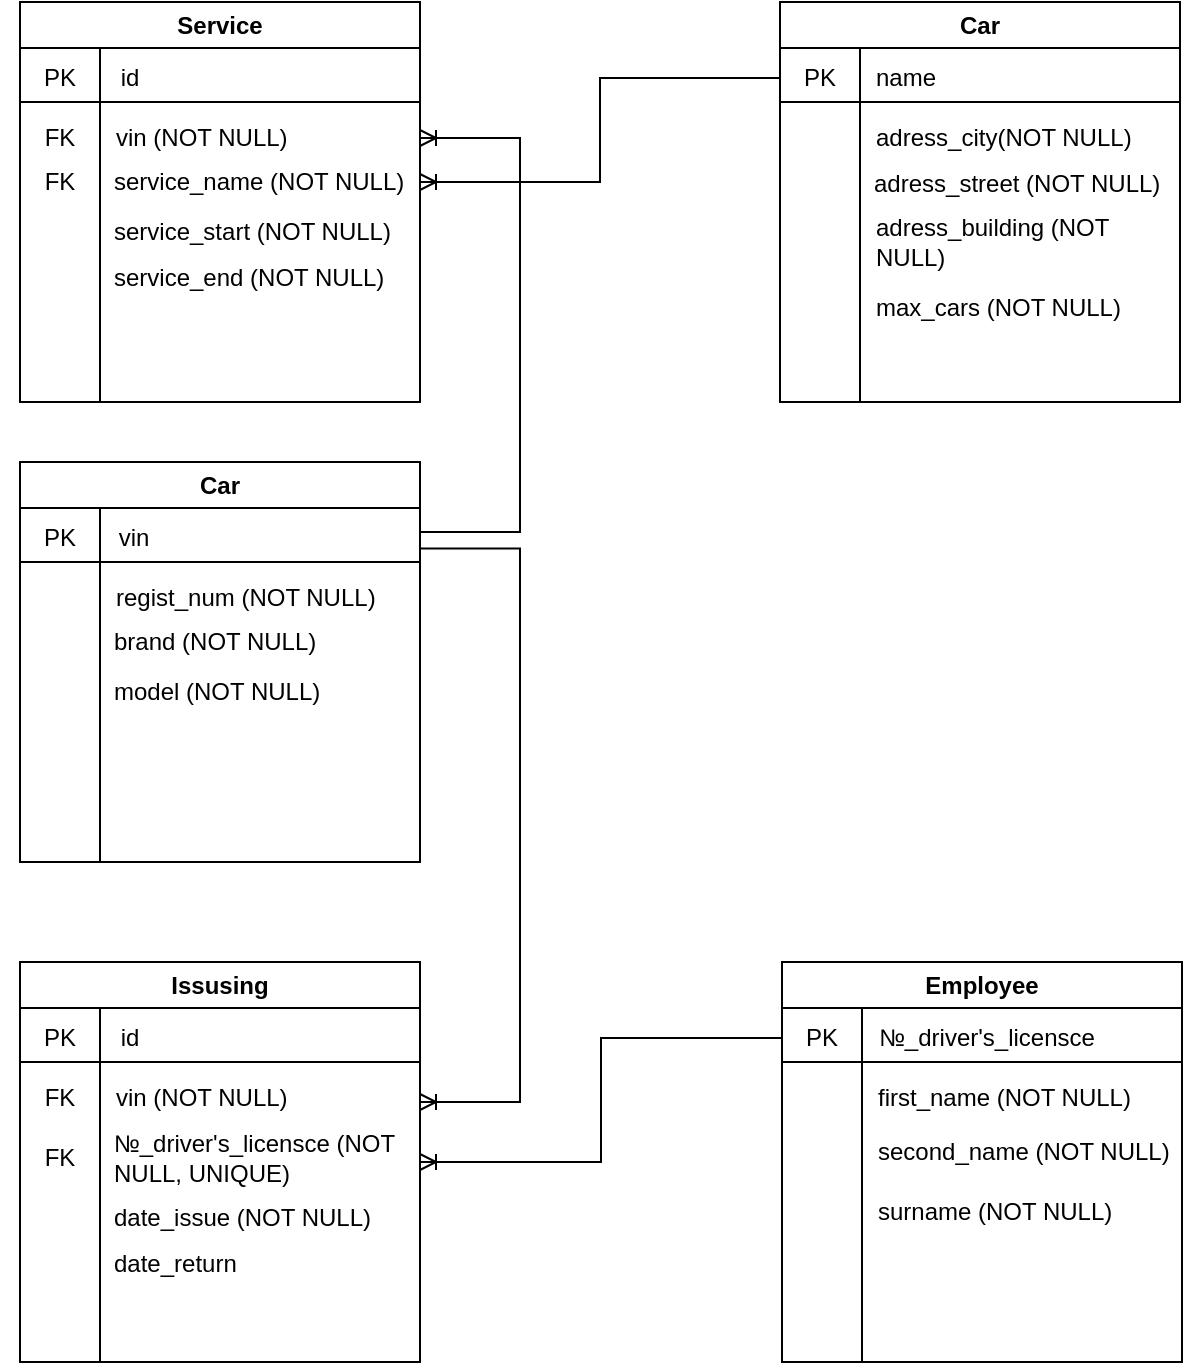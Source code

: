 <mxfile version="21.8.2" type="device">
  <diagram name="Page-1" id="dSGyD1wzsmgGo0dMCQRR">
    <mxGraphModel dx="1434" dy="782" grid="1" gridSize="10" guides="1" tooltips="1" connect="1" arrows="1" fold="1" page="1" pageScale="1" pageWidth="827" pageHeight="1169" math="0" shadow="0">
      <root>
        <mxCell id="0" />
        <mxCell id="1" parent="0" />
        <mxCell id="rdbbEUeV5dIYCpDkVzWQ-1" value="Service" style="swimlane;whiteSpace=wrap;html=1;" parent="1" vertex="1">
          <mxGeometry x="120" y="50" width="200" height="200" as="geometry" />
        </mxCell>
        <mxCell id="LovLC7l2qMn9VrOVw8My-13" value="" style="rounded=0;whiteSpace=wrap;html=1;" vertex="1" parent="rdbbEUeV5dIYCpDkVzWQ-1">
          <mxGeometry y="23" width="40" height="177" as="geometry" />
        </mxCell>
        <mxCell id="LovLC7l2qMn9VrOVw8My-10" value="" style="rounded=0;whiteSpace=wrap;html=1;fillColor=none;" vertex="1" parent="rdbbEUeV5dIYCpDkVzWQ-1">
          <mxGeometry y="23" width="200" height="27" as="geometry" />
        </mxCell>
        <mxCell id="LovLC7l2qMn9VrOVw8My-11" value="PK" style="text;html=1;strokeColor=none;fillColor=none;align=center;verticalAlign=middle;whiteSpace=wrap;rounded=0;" vertex="1" parent="rdbbEUeV5dIYCpDkVzWQ-1">
          <mxGeometry x="-10" y="23" width="60" height="30" as="geometry" />
        </mxCell>
        <mxCell id="LovLC7l2qMn9VrOVw8My-14" value="vin (NOT NULL)" style="text;html=1;strokeColor=none;fillColor=none;align=left;verticalAlign=middle;whiteSpace=wrap;rounded=0;" vertex="1" parent="rdbbEUeV5dIYCpDkVzWQ-1">
          <mxGeometry x="46" y="53" width="100" height="30" as="geometry" />
        </mxCell>
        <mxCell id="LovLC7l2qMn9VrOVw8My-15" value="service_name (NOT NULL)" style="text;html=1;strokeColor=none;fillColor=none;align=left;verticalAlign=middle;whiteSpace=wrap;rounded=0;" vertex="1" parent="rdbbEUeV5dIYCpDkVzWQ-1">
          <mxGeometry x="45" y="75" width="148" height="30" as="geometry" />
        </mxCell>
        <mxCell id="LovLC7l2qMn9VrOVw8My-17" value="FK" style="text;html=1;strokeColor=none;fillColor=none;align=center;verticalAlign=middle;whiteSpace=wrap;rounded=0;" vertex="1" parent="rdbbEUeV5dIYCpDkVzWQ-1">
          <mxGeometry y="75" width="40" height="30" as="geometry" />
        </mxCell>
        <mxCell id="LovLC7l2qMn9VrOVw8My-18" value="service_start (NOT NULL)" style="text;html=1;strokeColor=none;fillColor=none;align=left;verticalAlign=middle;whiteSpace=wrap;rounded=0;" vertex="1" parent="rdbbEUeV5dIYCpDkVzWQ-1">
          <mxGeometry x="45" y="99.5" width="148" height="30" as="geometry" />
        </mxCell>
        <mxCell id="LovLC7l2qMn9VrOVw8My-19" value="service_end (NOT NULL)" style="text;html=1;strokeColor=none;fillColor=none;align=left;verticalAlign=middle;whiteSpace=wrap;rounded=0;" vertex="1" parent="rdbbEUeV5dIYCpDkVzWQ-1">
          <mxGeometry x="45" y="123" width="148" height="30" as="geometry" />
        </mxCell>
        <mxCell id="LovLC7l2qMn9VrOVw8My-16" value="FK" style="text;html=1;strokeColor=none;fillColor=none;align=center;verticalAlign=middle;whiteSpace=wrap;rounded=0;" vertex="1" parent="rdbbEUeV5dIYCpDkVzWQ-1">
          <mxGeometry y="53" width="40" height="30" as="geometry" />
        </mxCell>
        <mxCell id="LovLC7l2qMn9VrOVw8My-12" value="id" style="text;html=1;strokeColor=none;fillColor=none;align=center;verticalAlign=middle;whiteSpace=wrap;rounded=0;" vertex="1" parent="1">
          <mxGeometry x="145" y="73" width="60" height="30" as="geometry" />
        </mxCell>
        <mxCell id="LovLC7l2qMn9VrOVw8My-32" value="Car" style="swimlane;whiteSpace=wrap;html=1;" vertex="1" parent="1">
          <mxGeometry x="120" y="280" width="200" height="200" as="geometry" />
        </mxCell>
        <mxCell id="LovLC7l2qMn9VrOVw8My-33" value="" style="rounded=0;whiteSpace=wrap;html=1;" vertex="1" parent="LovLC7l2qMn9VrOVw8My-32">
          <mxGeometry y="23" width="40" height="177" as="geometry" />
        </mxCell>
        <mxCell id="LovLC7l2qMn9VrOVw8My-34" value="" style="rounded=0;whiteSpace=wrap;html=1;fillColor=none;" vertex="1" parent="LovLC7l2qMn9VrOVw8My-32">
          <mxGeometry y="23" width="200" height="27" as="geometry" />
        </mxCell>
        <mxCell id="LovLC7l2qMn9VrOVw8My-35" value="PK" style="text;html=1;strokeColor=none;fillColor=none;align=center;verticalAlign=middle;whiteSpace=wrap;rounded=0;" vertex="1" parent="LovLC7l2qMn9VrOVw8My-32">
          <mxGeometry x="-10" y="23" width="60" height="30" as="geometry" />
        </mxCell>
        <mxCell id="LovLC7l2qMn9VrOVw8My-36" value="regist_num (NOT NULL)" style="text;html=1;strokeColor=none;fillColor=none;align=left;verticalAlign=middle;whiteSpace=wrap;rounded=0;" vertex="1" parent="LovLC7l2qMn9VrOVw8My-32">
          <mxGeometry x="46" y="53" width="134" height="30" as="geometry" />
        </mxCell>
        <mxCell id="LovLC7l2qMn9VrOVw8My-37" value="brand (NOT NULL)" style="text;html=1;strokeColor=none;fillColor=none;align=left;verticalAlign=middle;whiteSpace=wrap;rounded=0;" vertex="1" parent="LovLC7l2qMn9VrOVw8My-32">
          <mxGeometry x="45" y="75" width="148" height="30" as="geometry" />
        </mxCell>
        <mxCell id="LovLC7l2qMn9VrOVw8My-39" value="model (NOT NULL)" style="text;html=1;strokeColor=none;fillColor=none;align=left;verticalAlign=middle;whiteSpace=wrap;rounded=0;" vertex="1" parent="LovLC7l2qMn9VrOVw8My-32">
          <mxGeometry x="45" y="99.5" width="148" height="30" as="geometry" />
        </mxCell>
        <mxCell id="LovLC7l2qMn9VrOVw8My-41" value="vin" style="text;html=1;strokeColor=none;fillColor=none;align=center;verticalAlign=middle;whiteSpace=wrap;rounded=0;" vertex="1" parent="LovLC7l2qMn9VrOVw8My-32">
          <mxGeometry x="27" y="23" width="60" height="30" as="geometry" />
        </mxCell>
        <mxCell id="LovLC7l2qMn9VrOVw8My-44" value="" style="fontSize=12;html=1;endArrow=ERoneToMany;rounded=0;edgeStyle=elbowEdgeStyle;" edge="1" parent="1">
          <mxGeometry width="100" height="100" relative="1" as="geometry">
            <mxPoint x="320" y="315" as="sourcePoint" />
            <mxPoint x="320" y="118" as="targetPoint" />
            <Array as="points">
              <mxPoint x="370" y="210" />
            </Array>
          </mxGeometry>
        </mxCell>
        <mxCell id="LovLC7l2qMn9VrOVw8My-45" value="Car" style="swimlane;whiteSpace=wrap;html=1;" vertex="1" parent="1">
          <mxGeometry x="500" y="50" width="200" height="200" as="geometry" />
        </mxCell>
        <mxCell id="LovLC7l2qMn9VrOVw8My-46" value="" style="rounded=0;whiteSpace=wrap;html=1;" vertex="1" parent="LovLC7l2qMn9VrOVw8My-45">
          <mxGeometry y="23" width="40" height="177" as="geometry" />
        </mxCell>
        <mxCell id="LovLC7l2qMn9VrOVw8My-47" value="" style="rounded=0;whiteSpace=wrap;html=1;fillColor=none;" vertex="1" parent="LovLC7l2qMn9VrOVw8My-45">
          <mxGeometry y="23" width="200" height="27" as="geometry" />
        </mxCell>
        <mxCell id="LovLC7l2qMn9VrOVw8My-48" value="PK" style="text;html=1;strokeColor=none;fillColor=none;align=center;verticalAlign=middle;whiteSpace=wrap;rounded=0;" vertex="1" parent="LovLC7l2qMn9VrOVw8My-45">
          <mxGeometry y="23" width="40" height="30" as="geometry" />
        </mxCell>
        <mxCell id="LovLC7l2qMn9VrOVw8My-49" value="adress_city(NOT NULL)" style="text;html=1;strokeColor=none;fillColor=none;align=left;verticalAlign=middle;whiteSpace=wrap;rounded=0;" vertex="1" parent="LovLC7l2qMn9VrOVw8My-45">
          <mxGeometry x="46" y="53" width="134" height="30" as="geometry" />
        </mxCell>
        <mxCell id="LovLC7l2qMn9VrOVw8My-51" value="adress_building (NOT NULL)" style="text;html=1;strokeColor=none;fillColor=none;align=left;verticalAlign=middle;whiteSpace=wrap;rounded=0;" vertex="1" parent="LovLC7l2qMn9VrOVw8My-45">
          <mxGeometry x="46" y="105" width="155" height="30" as="geometry" />
        </mxCell>
        <mxCell id="LovLC7l2qMn9VrOVw8My-52" value="name" style="text;html=1;strokeColor=none;fillColor=none;align=left;verticalAlign=middle;whiteSpace=wrap;rounded=0;" vertex="1" parent="LovLC7l2qMn9VrOVw8My-45">
          <mxGeometry x="46" y="23" width="60" height="30" as="geometry" />
        </mxCell>
        <mxCell id="LovLC7l2qMn9VrOVw8My-50" value="adress_street (NOT NULL)" style="text;html=1;strokeColor=none;fillColor=none;align=left;verticalAlign=middle;whiteSpace=wrap;rounded=0;" vertex="1" parent="1">
          <mxGeometry x="545" y="126" width="148" height="30" as="geometry" />
        </mxCell>
        <mxCell id="LovLC7l2qMn9VrOVw8My-53" value="max_cars (NOT NULL)" style="text;html=1;strokeColor=none;fillColor=none;align=left;verticalAlign=middle;whiteSpace=wrap;rounded=0;" vertex="1" parent="1">
          <mxGeometry x="546" y="188" width="155" height="30" as="geometry" />
        </mxCell>
        <mxCell id="LovLC7l2qMn9VrOVw8My-54" value="" style="edgeStyle=elbowEdgeStyle;fontSize=12;html=1;endArrow=ERoneToMany;rounded=0;" edge="1" parent="1" source="LovLC7l2qMn9VrOVw8My-48">
          <mxGeometry width="100" height="100" relative="1" as="geometry">
            <mxPoint x="340" y="230" as="sourcePoint" />
            <mxPoint x="320" y="140" as="targetPoint" />
          </mxGeometry>
        </mxCell>
        <mxCell id="LovLC7l2qMn9VrOVw8My-55" value="Issusing" style="swimlane;whiteSpace=wrap;html=1;" vertex="1" parent="1">
          <mxGeometry x="120" y="530" width="200" height="200" as="geometry" />
        </mxCell>
        <mxCell id="LovLC7l2qMn9VrOVw8My-56" value="" style="rounded=0;whiteSpace=wrap;html=1;" vertex="1" parent="LovLC7l2qMn9VrOVw8My-55">
          <mxGeometry y="23" width="40" height="177" as="geometry" />
        </mxCell>
        <mxCell id="LovLC7l2qMn9VrOVw8My-57" value="" style="rounded=0;whiteSpace=wrap;html=1;fillColor=none;" vertex="1" parent="LovLC7l2qMn9VrOVw8My-55">
          <mxGeometry y="23" width="200" height="27" as="geometry" />
        </mxCell>
        <mxCell id="LovLC7l2qMn9VrOVw8My-58" value="PK" style="text;html=1;strokeColor=none;fillColor=none;align=center;verticalAlign=middle;whiteSpace=wrap;rounded=0;" vertex="1" parent="LovLC7l2qMn9VrOVw8My-55">
          <mxGeometry x="-10" y="23" width="60" height="30" as="geometry" />
        </mxCell>
        <mxCell id="LovLC7l2qMn9VrOVw8My-59" value="vin (NOT NULL)" style="text;html=1;strokeColor=none;fillColor=none;align=left;verticalAlign=middle;whiteSpace=wrap;rounded=0;" vertex="1" parent="LovLC7l2qMn9VrOVw8My-55">
          <mxGeometry x="46" y="53" width="100" height="30" as="geometry" />
        </mxCell>
        <mxCell id="LovLC7l2qMn9VrOVw8My-60" value="№_driver&#39;s_licensce&amp;nbsp;(NOT NULL, UNIQUE)" style="text;html=1;strokeColor=none;fillColor=none;align=left;verticalAlign=middle;whiteSpace=wrap;rounded=0;" vertex="1" parent="LovLC7l2qMn9VrOVw8My-55">
          <mxGeometry x="45" y="83" width="148" height="30" as="geometry" />
        </mxCell>
        <mxCell id="LovLC7l2qMn9VrOVw8My-61" value="FK" style="text;html=1;strokeColor=none;fillColor=none;align=center;verticalAlign=middle;whiteSpace=wrap;rounded=0;" vertex="1" parent="LovLC7l2qMn9VrOVw8My-55">
          <mxGeometry y="83" width="40" height="30" as="geometry" />
        </mxCell>
        <mxCell id="LovLC7l2qMn9VrOVw8My-62" value="date_issue (NOT NULL)" style="text;html=1;strokeColor=none;fillColor=none;align=left;verticalAlign=middle;whiteSpace=wrap;rounded=0;" vertex="1" parent="LovLC7l2qMn9VrOVw8My-55">
          <mxGeometry x="45" y="113" width="148" height="30" as="geometry" />
        </mxCell>
        <mxCell id="LovLC7l2qMn9VrOVw8My-64" value="FK" style="text;html=1;strokeColor=none;fillColor=none;align=center;verticalAlign=middle;whiteSpace=wrap;rounded=0;" vertex="1" parent="LovLC7l2qMn9VrOVw8My-55">
          <mxGeometry y="53" width="40" height="30" as="geometry" />
        </mxCell>
        <mxCell id="LovLC7l2qMn9VrOVw8My-65" value="id" style="text;html=1;strokeColor=none;fillColor=none;align=center;verticalAlign=middle;whiteSpace=wrap;rounded=0;" vertex="1" parent="1">
          <mxGeometry x="145" y="553" width="60" height="30" as="geometry" />
        </mxCell>
        <mxCell id="LovLC7l2qMn9VrOVw8My-63" value="date_return" style="text;html=1;strokeColor=none;fillColor=none;align=left;verticalAlign=middle;whiteSpace=wrap;rounded=0;" vertex="1" parent="1">
          <mxGeometry x="165" y="666" width="148" height="30" as="geometry" />
        </mxCell>
        <mxCell id="LovLC7l2qMn9VrOVw8My-67" value="Employee" style="swimlane;whiteSpace=wrap;html=1;" vertex="1" parent="1">
          <mxGeometry x="501" y="530" width="200" height="200" as="geometry" />
        </mxCell>
        <mxCell id="LovLC7l2qMn9VrOVw8My-68" value="" style="rounded=0;whiteSpace=wrap;html=1;" vertex="1" parent="LovLC7l2qMn9VrOVw8My-67">
          <mxGeometry y="23" width="40" height="177" as="geometry" />
        </mxCell>
        <mxCell id="LovLC7l2qMn9VrOVw8My-69" value="" style="rounded=0;whiteSpace=wrap;html=1;fillColor=none;" vertex="1" parent="LovLC7l2qMn9VrOVw8My-67">
          <mxGeometry y="23" width="200" height="27" as="geometry" />
        </mxCell>
        <mxCell id="LovLC7l2qMn9VrOVw8My-70" value="PK" style="text;html=1;strokeColor=none;fillColor=none;align=center;verticalAlign=middle;whiteSpace=wrap;rounded=0;" vertex="1" parent="LovLC7l2qMn9VrOVw8My-67">
          <mxGeometry y="23" width="40" height="30" as="geometry" />
        </mxCell>
        <mxCell id="LovLC7l2qMn9VrOVw8My-71" value="first_name (NOT NULL)" style="text;html=1;strokeColor=none;fillColor=none;align=left;verticalAlign=middle;whiteSpace=wrap;rounded=0;" vertex="1" parent="LovLC7l2qMn9VrOVw8My-67">
          <mxGeometry x="46" y="53" width="134" height="30" as="geometry" />
        </mxCell>
        <mxCell id="LovLC7l2qMn9VrOVw8My-76" value="№_driver&#39;s_licensce" style="text;html=1;strokeColor=none;fillColor=none;align=center;verticalAlign=middle;whiteSpace=wrap;rounded=0;" vertex="1" parent="LovLC7l2qMn9VrOVw8My-67">
          <mxGeometry x="43" y="23" width="119" height="30" as="geometry" />
        </mxCell>
        <mxCell id="LovLC7l2qMn9VrOVw8My-77" value="second_name (NOT NULL)" style="text;html=1;strokeColor=none;fillColor=none;align=left;verticalAlign=middle;whiteSpace=wrap;rounded=0;" vertex="1" parent="LovLC7l2qMn9VrOVw8My-67">
          <mxGeometry x="46" y="80" width="154" height="30" as="geometry" />
        </mxCell>
        <mxCell id="LovLC7l2qMn9VrOVw8My-78" value="surname (NOT NULL)" style="text;html=1;strokeColor=none;fillColor=none;align=left;verticalAlign=middle;whiteSpace=wrap;rounded=0;" vertex="1" parent="LovLC7l2qMn9VrOVw8My-67">
          <mxGeometry x="46" y="110" width="154" height="30" as="geometry" />
        </mxCell>
        <mxCell id="LovLC7l2qMn9VrOVw8My-79" value="" style="edgeStyle=elbowEdgeStyle;fontSize=12;html=1;endArrow=ERoneToMany;rounded=0;entryX=1;entryY=0.5;entryDx=0;entryDy=0;" edge="1" parent="1" source="LovLC7l2qMn9VrOVw8My-70" target="LovLC7l2qMn9VrOVw8My-55">
          <mxGeometry width="100" height="100" relative="1" as="geometry">
            <mxPoint x="230" y="570" as="sourcePoint" />
            <mxPoint x="330" y="470" as="targetPoint" />
          </mxGeometry>
        </mxCell>
        <mxCell id="LovLC7l2qMn9VrOVw8My-80" value="" style="edgeStyle=elbowEdgeStyle;fontSize=12;html=1;endArrow=ERoneToMany;rounded=0;exitX=1;exitY=0.75;exitDx=0;exitDy=0;" edge="1" parent="1" source="LovLC7l2qMn9VrOVw8My-34">
          <mxGeometry width="100" height="100" relative="1" as="geometry">
            <mxPoint x="330" y="330" as="sourcePoint" />
            <mxPoint x="320" y="600" as="targetPoint" />
            <Array as="points">
              <mxPoint x="370" y="470" />
            </Array>
          </mxGeometry>
        </mxCell>
      </root>
    </mxGraphModel>
  </diagram>
</mxfile>

